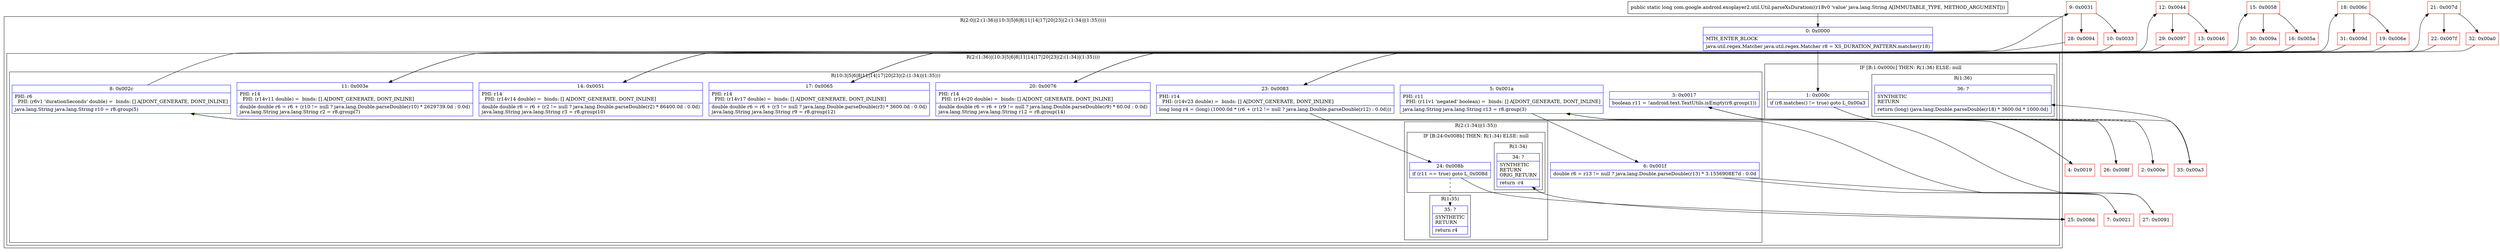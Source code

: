 digraph "CFG forcom.google.android.exoplayer2.util.Util.parseXsDuration(Ljava\/lang\/String;)J" {
subgraph cluster_Region_1232500925 {
label = "R(2:0|(2:(1:36)|(10:3|5|6|8|11|14|17|20|23|(2:(1:34)|(1:35)))))";
node [shape=record,color=blue];
Node_0 [shape=record,label="{0\:\ 0x0000|MTH_ENTER_BLOCK\l|java.util.regex.Matcher java.util.regex.Matcher r8 = XS_DURATION_PATTERN.matcher(r18)\l}"];
subgraph cluster_Region_1808361486 {
label = "R(2:(1:36)|(10:3|5|6|8|11|14|17|20|23|(2:(1:34)|(1:35))))";
node [shape=record,color=blue];
subgraph cluster_IfRegion_37271860 {
label = "IF [B:1:0x000c] THEN: R(1:36) ELSE: null";
node [shape=record,color=blue];
Node_1 [shape=record,label="{1\:\ 0x000c|if (r8.matches() != true) goto L_0x00a3\l}"];
subgraph cluster_Region_1516033894 {
label = "R(1:36)";
node [shape=record,color=blue];
Node_36 [shape=record,label="{36\:\ ?|SYNTHETIC\lRETURN\l|return (long) (java.lang.Double.parseDouble(r18) * 3600.0d * 1000.0d)\l}"];
}
}
subgraph cluster_Region_332279534 {
label = "R(10:3|5|6|8|11|14|17|20|23|(2:(1:34)|(1:35)))";
node [shape=record,color=blue];
Node_3 [shape=record,label="{3\:\ 0x0017|boolean r11 = !android.text.TextUtils.isEmpty(r8.group(1))\l}"];
Node_5 [shape=record,label="{5\:\ 0x001a|PHI: r11 \l  PHI: (r11v1 'negated' boolean) =  binds: [] A[DONT_GENERATE, DONT_INLINE]\l|java.lang.String java.lang.String r13 = r8.group(3)\l}"];
Node_6 [shape=record,label="{6\:\ 0x001f|double r6 = r13 != null ? java.lang.Double.parseDouble(r13) * 3.1556908E7d : 0.0d\l}"];
Node_8 [shape=record,label="{8\:\ 0x002c|PHI: r6 \l  PHI: (r6v1 'durationSeconds' double) =  binds: [] A[DONT_GENERATE, DONT_INLINE]\l|java.lang.String java.lang.String r10 = r8.group(5)\l}"];
Node_11 [shape=record,label="{11\:\ 0x003e|PHI: r14 \l  PHI: (r14v11 double) =  binds: [] A[DONT_GENERATE, DONT_INLINE]\l|double double r6 = r6 + (r10 != null ? java.lang.Double.parseDouble(r10) * 2629739.0d : 0.0d)\ljava.lang.String java.lang.String r2 = r8.group(7)\l}"];
Node_14 [shape=record,label="{14\:\ 0x0051|PHI: r14 \l  PHI: (r14v14 double) =  binds: [] A[DONT_GENERATE, DONT_INLINE]\l|double double r6 = r6 + (r2 != null ? java.lang.Double.parseDouble(r2) * 86400.0d : 0.0d)\ljava.lang.String java.lang.String r3 = r8.group(10)\l}"];
Node_17 [shape=record,label="{17\:\ 0x0065|PHI: r14 \l  PHI: (r14v17 double) =  binds: [] A[DONT_GENERATE, DONT_INLINE]\l|double double r6 = r6 + (r3 != null ? java.lang.Double.parseDouble(r3) * 3600.0d : 0.0d)\ljava.lang.String java.lang.String r9 = r8.group(12)\l}"];
Node_20 [shape=record,label="{20\:\ 0x0076|PHI: r14 \l  PHI: (r14v20 double) =  binds: [] A[DONT_GENERATE, DONT_INLINE]\l|double double r6 = r6 + (r9 != null ? java.lang.Double.parseDouble(r9) * 60.0d : 0.0d)\ljava.lang.String java.lang.String r12 = r8.group(14)\l}"];
Node_23 [shape=record,label="{23\:\ 0x0083|PHI: r14 \l  PHI: (r14v23 double) =  binds: [] A[DONT_GENERATE, DONT_INLINE]\l|long long r4 = (long) (1000.0d * (r6 + (r12 != null ? java.lang.Double.parseDouble(r12) : 0.0d)))\l}"];
subgraph cluster_Region_406914711 {
label = "R(2:(1:34)|(1:35))";
node [shape=record,color=blue];
subgraph cluster_IfRegion_1465300957 {
label = "IF [B:24:0x008b] THEN: R(1:34) ELSE: null";
node [shape=record,color=blue];
Node_24 [shape=record,label="{24\:\ 0x008b|if (r11 == true) goto L_0x008d\l}"];
subgraph cluster_Region_765435418 {
label = "R(1:34)";
node [shape=record,color=blue];
Node_34 [shape=record,label="{34\:\ ?|SYNTHETIC\lRETURN\lORIG_RETURN\l|return \-r4\l}"];
}
}
subgraph cluster_Region_1781101444 {
label = "R(1:35)";
node [shape=record,color=blue];
Node_35 [shape=record,label="{35\:\ ?|SYNTHETIC\lRETURN\l|return r4\l}"];
}
}
}
}
}
Node_2 [shape=record,color=red,label="{2\:\ 0x000e}"];
Node_4 [shape=record,color=red,label="{4\:\ 0x0019}"];
Node_7 [shape=record,color=red,label="{7\:\ 0x0021}"];
Node_9 [shape=record,color=red,label="{9\:\ 0x0031}"];
Node_10 [shape=record,color=red,label="{10\:\ 0x0033}"];
Node_12 [shape=record,color=red,label="{12\:\ 0x0044}"];
Node_13 [shape=record,color=red,label="{13\:\ 0x0046}"];
Node_15 [shape=record,color=red,label="{15\:\ 0x0058}"];
Node_16 [shape=record,color=red,label="{16\:\ 0x005a}"];
Node_18 [shape=record,color=red,label="{18\:\ 0x006c}"];
Node_19 [shape=record,color=red,label="{19\:\ 0x006e}"];
Node_21 [shape=record,color=red,label="{21\:\ 0x007d}"];
Node_22 [shape=record,color=red,label="{22\:\ 0x007f}"];
Node_25 [shape=record,color=red,label="{25\:\ 0x008d}"];
Node_26 [shape=record,color=red,label="{26\:\ 0x008f}"];
Node_27 [shape=record,color=red,label="{27\:\ 0x0091}"];
Node_28 [shape=record,color=red,label="{28\:\ 0x0094}"];
Node_29 [shape=record,color=red,label="{29\:\ 0x0097}"];
Node_30 [shape=record,color=red,label="{30\:\ 0x009a}"];
Node_31 [shape=record,color=red,label="{31\:\ 0x009d}"];
Node_32 [shape=record,color=red,label="{32\:\ 0x00a0}"];
Node_33 [shape=record,color=red,label="{33\:\ 0x00a3}"];
MethodNode[shape=record,label="{public static long com.google.android.exoplayer2.util.Util.parseXsDuration((r18v0 'value' java.lang.String A[IMMUTABLE_TYPE, METHOD_ARGUMENT])) }"];
MethodNode -> Node_0;
Node_0 -> Node_1;
Node_1 -> Node_2[style=dashed];
Node_1 -> Node_33;
Node_3 -> Node_4;
Node_3 -> Node_26;
Node_5 -> Node_6;
Node_6 -> Node_7;
Node_6 -> Node_27;
Node_8 -> Node_9;
Node_11 -> Node_12;
Node_14 -> Node_15;
Node_17 -> Node_18;
Node_20 -> Node_21;
Node_23 -> Node_24;
Node_24 -> Node_25;
Node_24 -> Node_35[style=dashed];
Node_2 -> Node_3;
Node_4 -> Node_5;
Node_7 -> Node_8;
Node_9 -> Node_10;
Node_9 -> Node_28;
Node_10 -> Node_11;
Node_12 -> Node_13;
Node_12 -> Node_29;
Node_13 -> Node_14;
Node_15 -> Node_16;
Node_15 -> Node_30;
Node_16 -> Node_17;
Node_18 -> Node_19;
Node_18 -> Node_31;
Node_19 -> Node_20;
Node_21 -> Node_22;
Node_21 -> Node_32;
Node_22 -> Node_23;
Node_25 -> Node_34;
Node_26 -> Node_5;
Node_27 -> Node_8;
Node_28 -> Node_11;
Node_29 -> Node_14;
Node_30 -> Node_17;
Node_31 -> Node_20;
Node_32 -> Node_23;
Node_33 -> Node_36;
}

